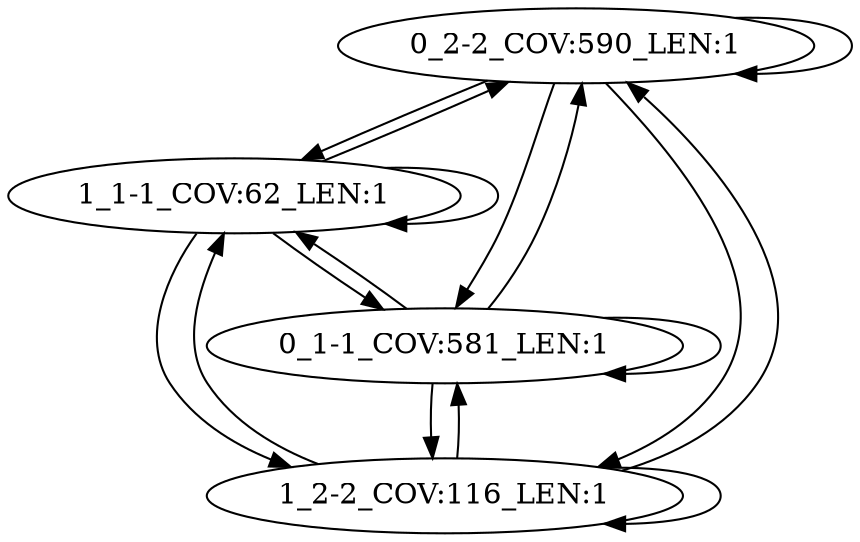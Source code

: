 digraph G {
    "0_2-2_COV:590_LEN:1" -> "0_2-2_COV:590_LEN:1";
    "0_2-2_COV:590_LEN:1" -> "1_1-1_COV:62_LEN:1";
    "0_2-2_COV:590_LEN:1" -> "1_2-2_COV:116_LEN:1";
    "0_2-2_COV:590_LEN:1" -> "0_1-1_COV:581_LEN:1";
    "1_1-1_COV:62_LEN:1" -> "0_2-2_COV:590_LEN:1";
    "1_1-1_COV:62_LEN:1" -> "1_1-1_COV:62_LEN:1";
    "1_1-1_COV:62_LEN:1" -> "1_2-2_COV:116_LEN:1";
    "1_1-1_COV:62_LEN:1" -> "0_1-1_COV:581_LEN:1";
    "1_2-2_COV:116_LEN:1" -> "0_2-2_COV:590_LEN:1";
    "1_2-2_COV:116_LEN:1" -> "1_1-1_COV:62_LEN:1";
    "1_2-2_COV:116_LEN:1" -> "1_2-2_COV:116_LEN:1";
    "1_2-2_COV:116_LEN:1" -> "0_1-1_COV:581_LEN:1";
    "0_1-1_COV:581_LEN:1" -> "0_2-2_COV:590_LEN:1";
    "0_1-1_COV:581_LEN:1" -> "1_1-1_COV:62_LEN:1";
    "0_1-1_COV:581_LEN:1" -> "1_2-2_COV:116_LEN:1";
    "0_1-1_COV:581_LEN:1" -> "0_1-1_COV:581_LEN:1";
}
